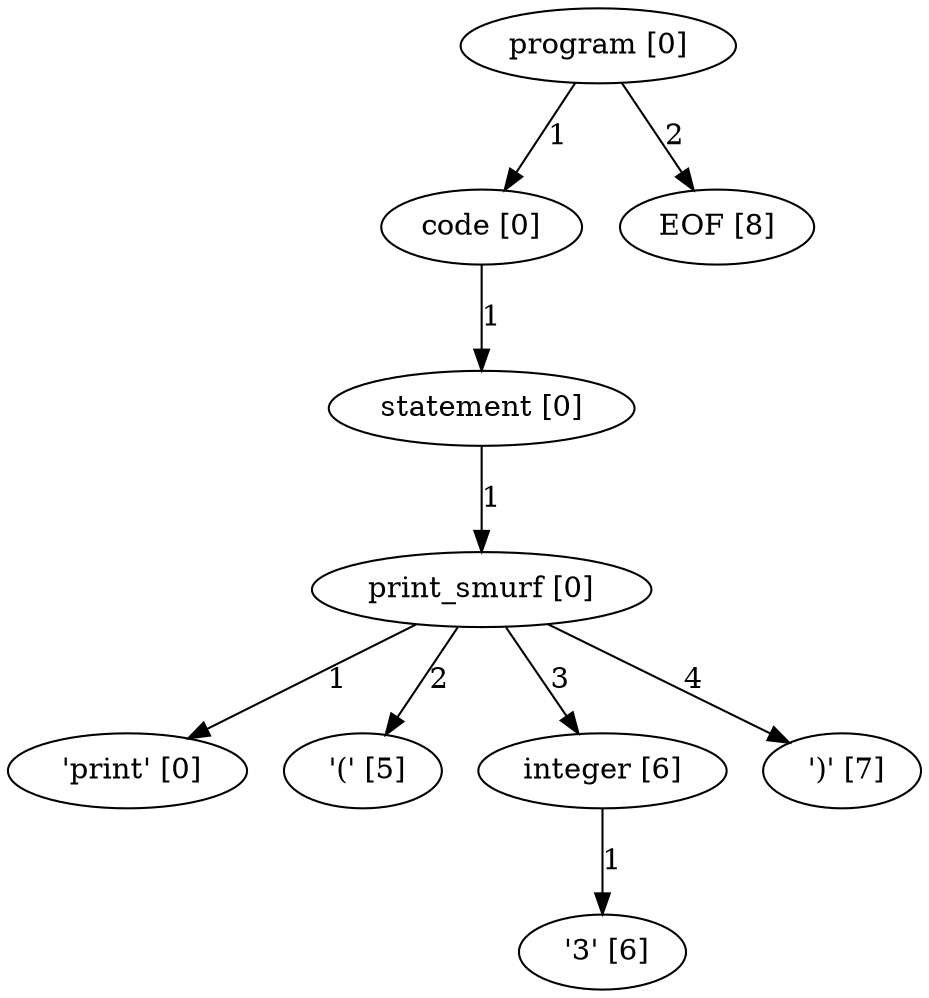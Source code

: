 digraph arpeggio_graph {
4710136000 [label="program [0]"];
4710136000->4710137008 [label="1"]

4710137008 [label="code [0]"];
4710137008->4710828944 [label="1"]

4710828944 [label="statement [0]"];
4710828944->4710828800 [label="1"]

4710828800 [label="print_smurf [0]"];
4710828800->4713555792 [label="1"]

4713555792 [label=" 'print' [0]"];
4710828800->4713554640 [label="2"]

4713554640 [label=" '(' [5]"];
4710828800->4710137152 [label="3"]

4710137152 [label="integer [6]"];
4710137152->4713554000 [label="1"]

4713554000 [label=" '3' [6]"];
4710828800->4712421072 [label="4"]

4712421072 [label=" ')' [7]"];
4710136000->4712420688 [label="2"]

4712420688 [label="EOF [8]"];
}